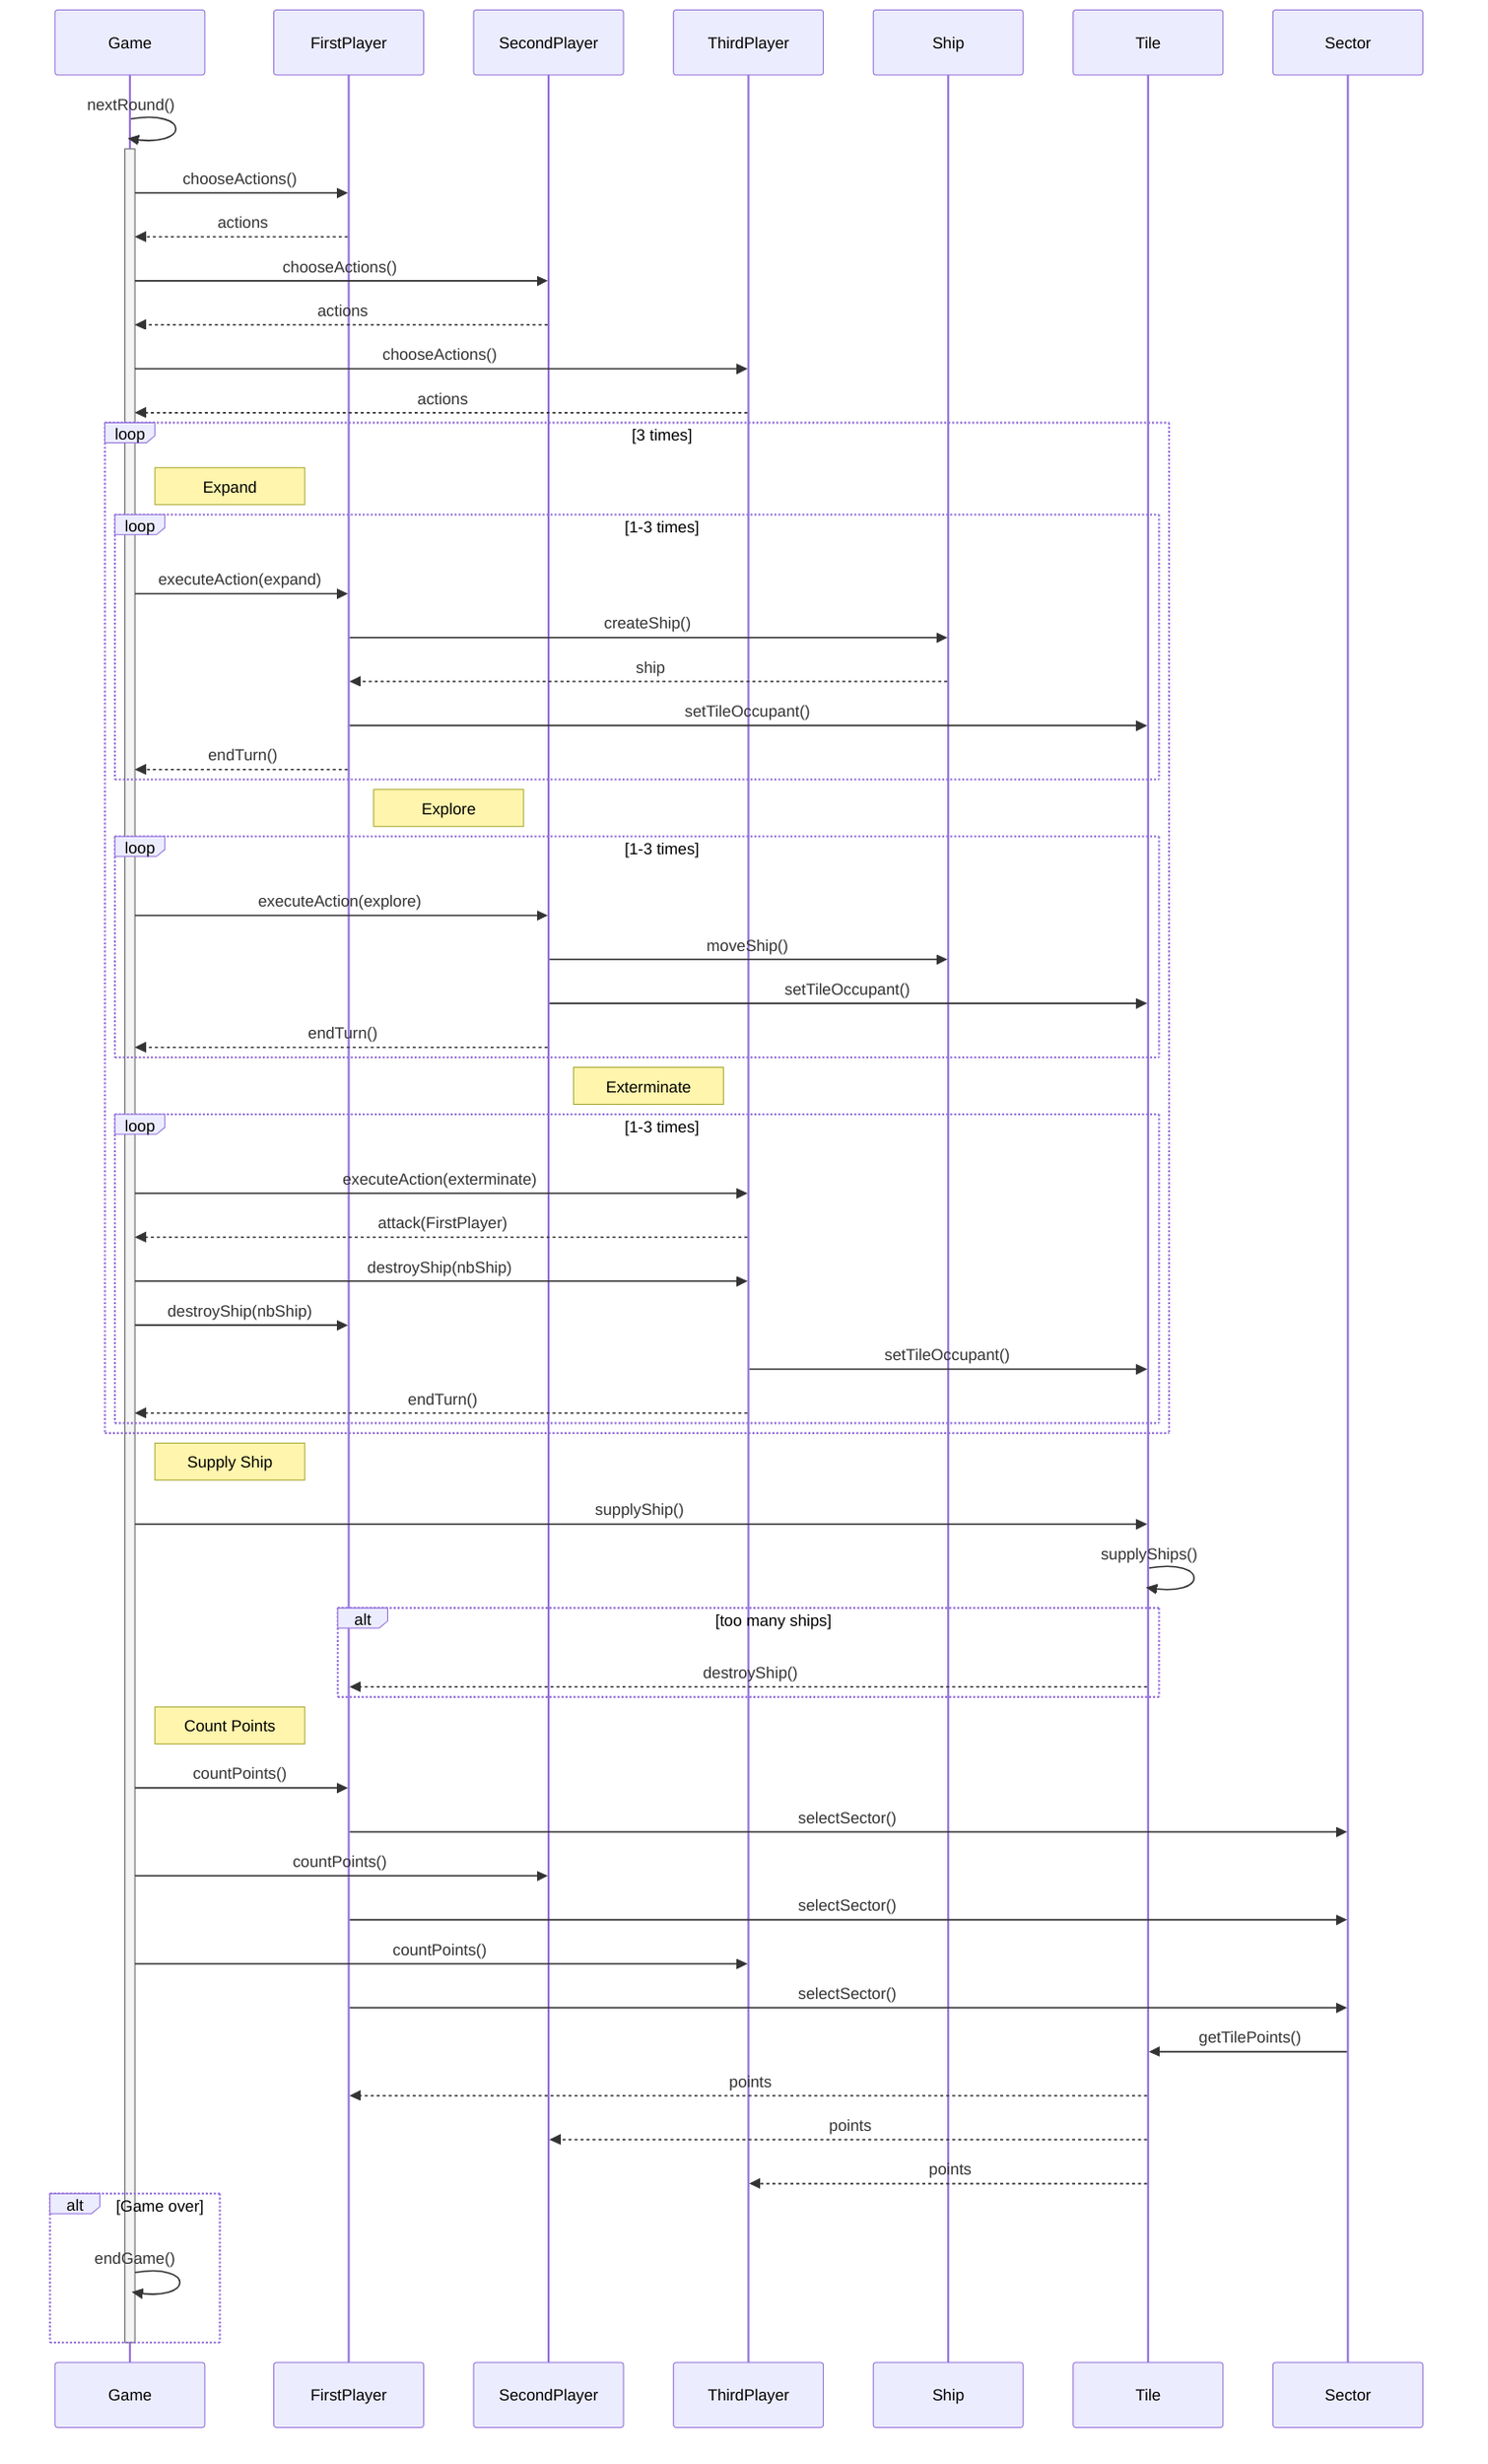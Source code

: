 sequenceDiagram
    Game->>Game: nextRound()
    activate Game
    Game->>FirstPlayer: chooseActions()
    FirstPlayer-->>Game: actions
    Game->>SecondPlayer: chooseActions()
    SecondPlayer-->>Game: actions
    Game->>ThirdPlayer: chooseActions()
    ThirdPlayer-->>Game: actions
    loop 3 times
        note right of Game: Expand
        loop 1-3 times
            Game->>FirstPlayer: executeAction(expand)
            FirstPlayer->>Ship: createShip()
            Ship-->>FirstPlayer: ship
            FirstPlayer->>Tile: setTileOccupant()
            FirstPlayer-->>Game: endTurn()
        end
        note right of FirstPlayer: Explore
        loop 1-3 times
            Game->>SecondPlayer: executeAction(explore)
            SecondPlayer->>Ship: moveShip()
            SecondPlayer->>Tile: setTileOccupant()
            SecondPlayer-->>Game: endTurn()
        end
        note right of SecondPlayer: Exterminate
        loop 1-3 times
            Game->>ThirdPlayer: executeAction(exterminate)
            ThirdPlayer-->>Game: attack(FirstPlayer)
            Game->>ThirdPlayer: destroyShip(nbShip)
            Game->>FirstPlayer: destroyShip(nbShip)
            ThirdPlayer->>Tile: setTileOccupant()
            ThirdPlayer-->>Game: endTurn()
        end
    end
    note right of Game: Supply Ship
    Game->>Tile: supplyShip()
    Tile->>Tile: supplyShips()
    alt too many ships
        Tile-->>FirstPlayer: destroyShip()
    end
    note right of Game: Count Points
    Game->>FirstPlayer: countPoints()
    FirstPlayer->>Sector: selectSector()
    Game->>SecondPlayer: countPoints()
    FirstPlayer->>Sector: selectSector()
    Game->>ThirdPlayer: countPoints()
    FirstPlayer->>Sector: selectSector()
    Sector->>Tile: getTilePoints()
    Tile-->>FirstPlayer: points
    Tile-->>SecondPlayer: points
    Tile-->>ThirdPlayer: points
    alt Game over
        Game->>Game: endGame()
    end
    deactivate Game